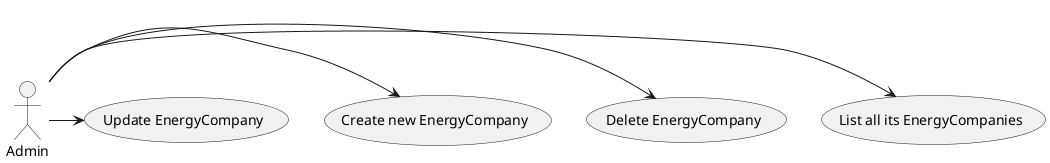 @startuml EnergyCompany usecases

:Admin: -> (List all its EnergyCompanies)
:Admin: -> (Delete EnergyCompany)
:Admin: -> (Create new EnergyCompany)
:Admin: -> (Update EnergyCompany)

@enduml